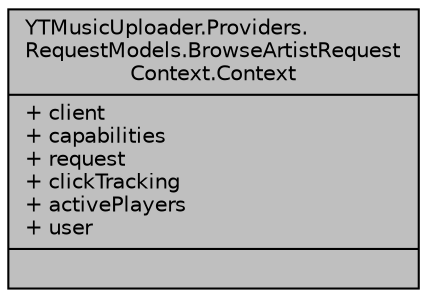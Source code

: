 digraph "YTMusicUploader.Providers.RequestModels.BrowseArtistRequestContext.Context"
{
 // LATEX_PDF_SIZE
  edge [fontname="Helvetica",fontsize="10",labelfontname="Helvetica",labelfontsize="10"];
  node [fontname="Helvetica",fontsize="10",shape=record];
  Node1 [label="{YTMusicUploader.Providers.\lRequestModels.BrowseArtistRequest\lContext.Context\n|+ client\l+ capabilities\l+ request\l+ clickTracking\l+ activePlayers\l+ user\l|}",height=0.2,width=0.4,color="black", fillcolor="grey75", style="filled", fontcolor="black",tooltip=" "];
}
